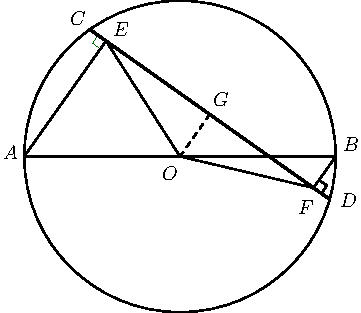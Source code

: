  /* Geogebra to Asymptote conversion, documentation at artofproblemsolving.com/Wiki go to User:Azjps/geogebra */
import graph; size(6cm); 
real labelscalefactor = 0.5; /* changes label-to-point distance */
pen dps = linewidth(0.7) + fontsize(10); defaultpen(dps); /* default pen style */ 
pen dotstyle = black; /* point style */ 
real xmin = -5.5686936464234895, xmax = 9.201002845807844, ymin = -6.342469495788246, ymax = 10.356759792340274;  /* image dimensions */
pen qqwuqq = rgb(0,0.39215686274509803,0); 

draw((0.948898986261391,3.5545299923202105)--(0.8772148965679147,3.453307026306409)--(0.9784378625817163,3.3816229366129327)--(1.0501219522751926,3.4828459026267344)--cycle, linewidth(0.4) + qqwuqq); 
draw((3.815313788949433,1.5245920848834569)--(3.8869978786429096,1.6258150508972582)--(3.7857749126291083,1.6974991405907347)--(3.7140908229356318,1.5962761745769332)--cycle, linewidth(0.8)); 
 /* draw figures */
draw(circle((2,2), 2), linewidth(0.8)); 
draw((0.8417029481508809,3.630444092778909)--(3.9225098270599434,1.4486779844247586), linewidth(1.2)); 
draw((0,2)--(1.0501219522751926,3.4828459026267344), linewidth(0.8)); 
draw((4,2)--(3.7140908229356318,1.5962761745769332), linewidth(0.8)); 
draw((2,2)--(1.0501219522751926,3.4828459026267344), linewidth(0.8)); 
draw((2,2)--(3.7140908229356318,1.5962761745769332), linewidth(0.8)); 
draw((2,2)--(2.3821063876054125,2.5395610386018337), linewidth(0.8) + linetype("4 4")); 
draw((0,2)--(4,2), linewidth(0.8)); 
 /* dots and labels */
dot((2,2),linewidth(1pt) + dotstyle); 
label("$O$", (1.7459897707504595,1.6738622108028605), NE * labelscalefactor); 
dot((0,2),linewidth(1pt) + dotstyle); 
label("$A$", (-0.3063314757947492,1.9369803193342972), NE * labelscalefactor); 
dot((0,2),linewidth(1pt) + dotstyle); 
dot((4,2),linewidth(1pt) + dotstyle); 
label("$B$", (4.061429125827106,2.042227562746872), NE * labelscalefactor); 
dot((0.8417029481508809,3.630444092778909),linewidth(1pt) + dotstyle); 
label("$C$", (0.5531876787412784,3.6560186284063505), NE * labelscalefactor); 
dot((3.9225098270599434,1.4486779844247586),linewidth(1pt) + dotstyle); 
label("$D$", (4.026346711356247,1.323038066094278), NE * labelscalefactor); 
dot((1.0501219522751926,3.4828459026267344),linewidth(1pt) + dotstyle); 
label("$E$", (1.1145063102750108,3.5156889705229175), NE * labelscalefactor); 
dot((3.7140908229356318,1.5962761745769332),linewidth(1pt) + dotstyle); 
label("$F$", (3.482569287057944,1.2353320299171324), NE * labelscalefactor); 
dot((2.3821063876054125,2.5395610386018337),linewidth(1pt) + dotstyle); 
label("$G$", (2.3950144384613377,2.6210874015160326), NE * labelscalefactor); 
clip((xmin,ymin)--(xmin,ymax)--(xmax,ymax)--(xmax,ymin)--cycle); 
 /* end of picture */